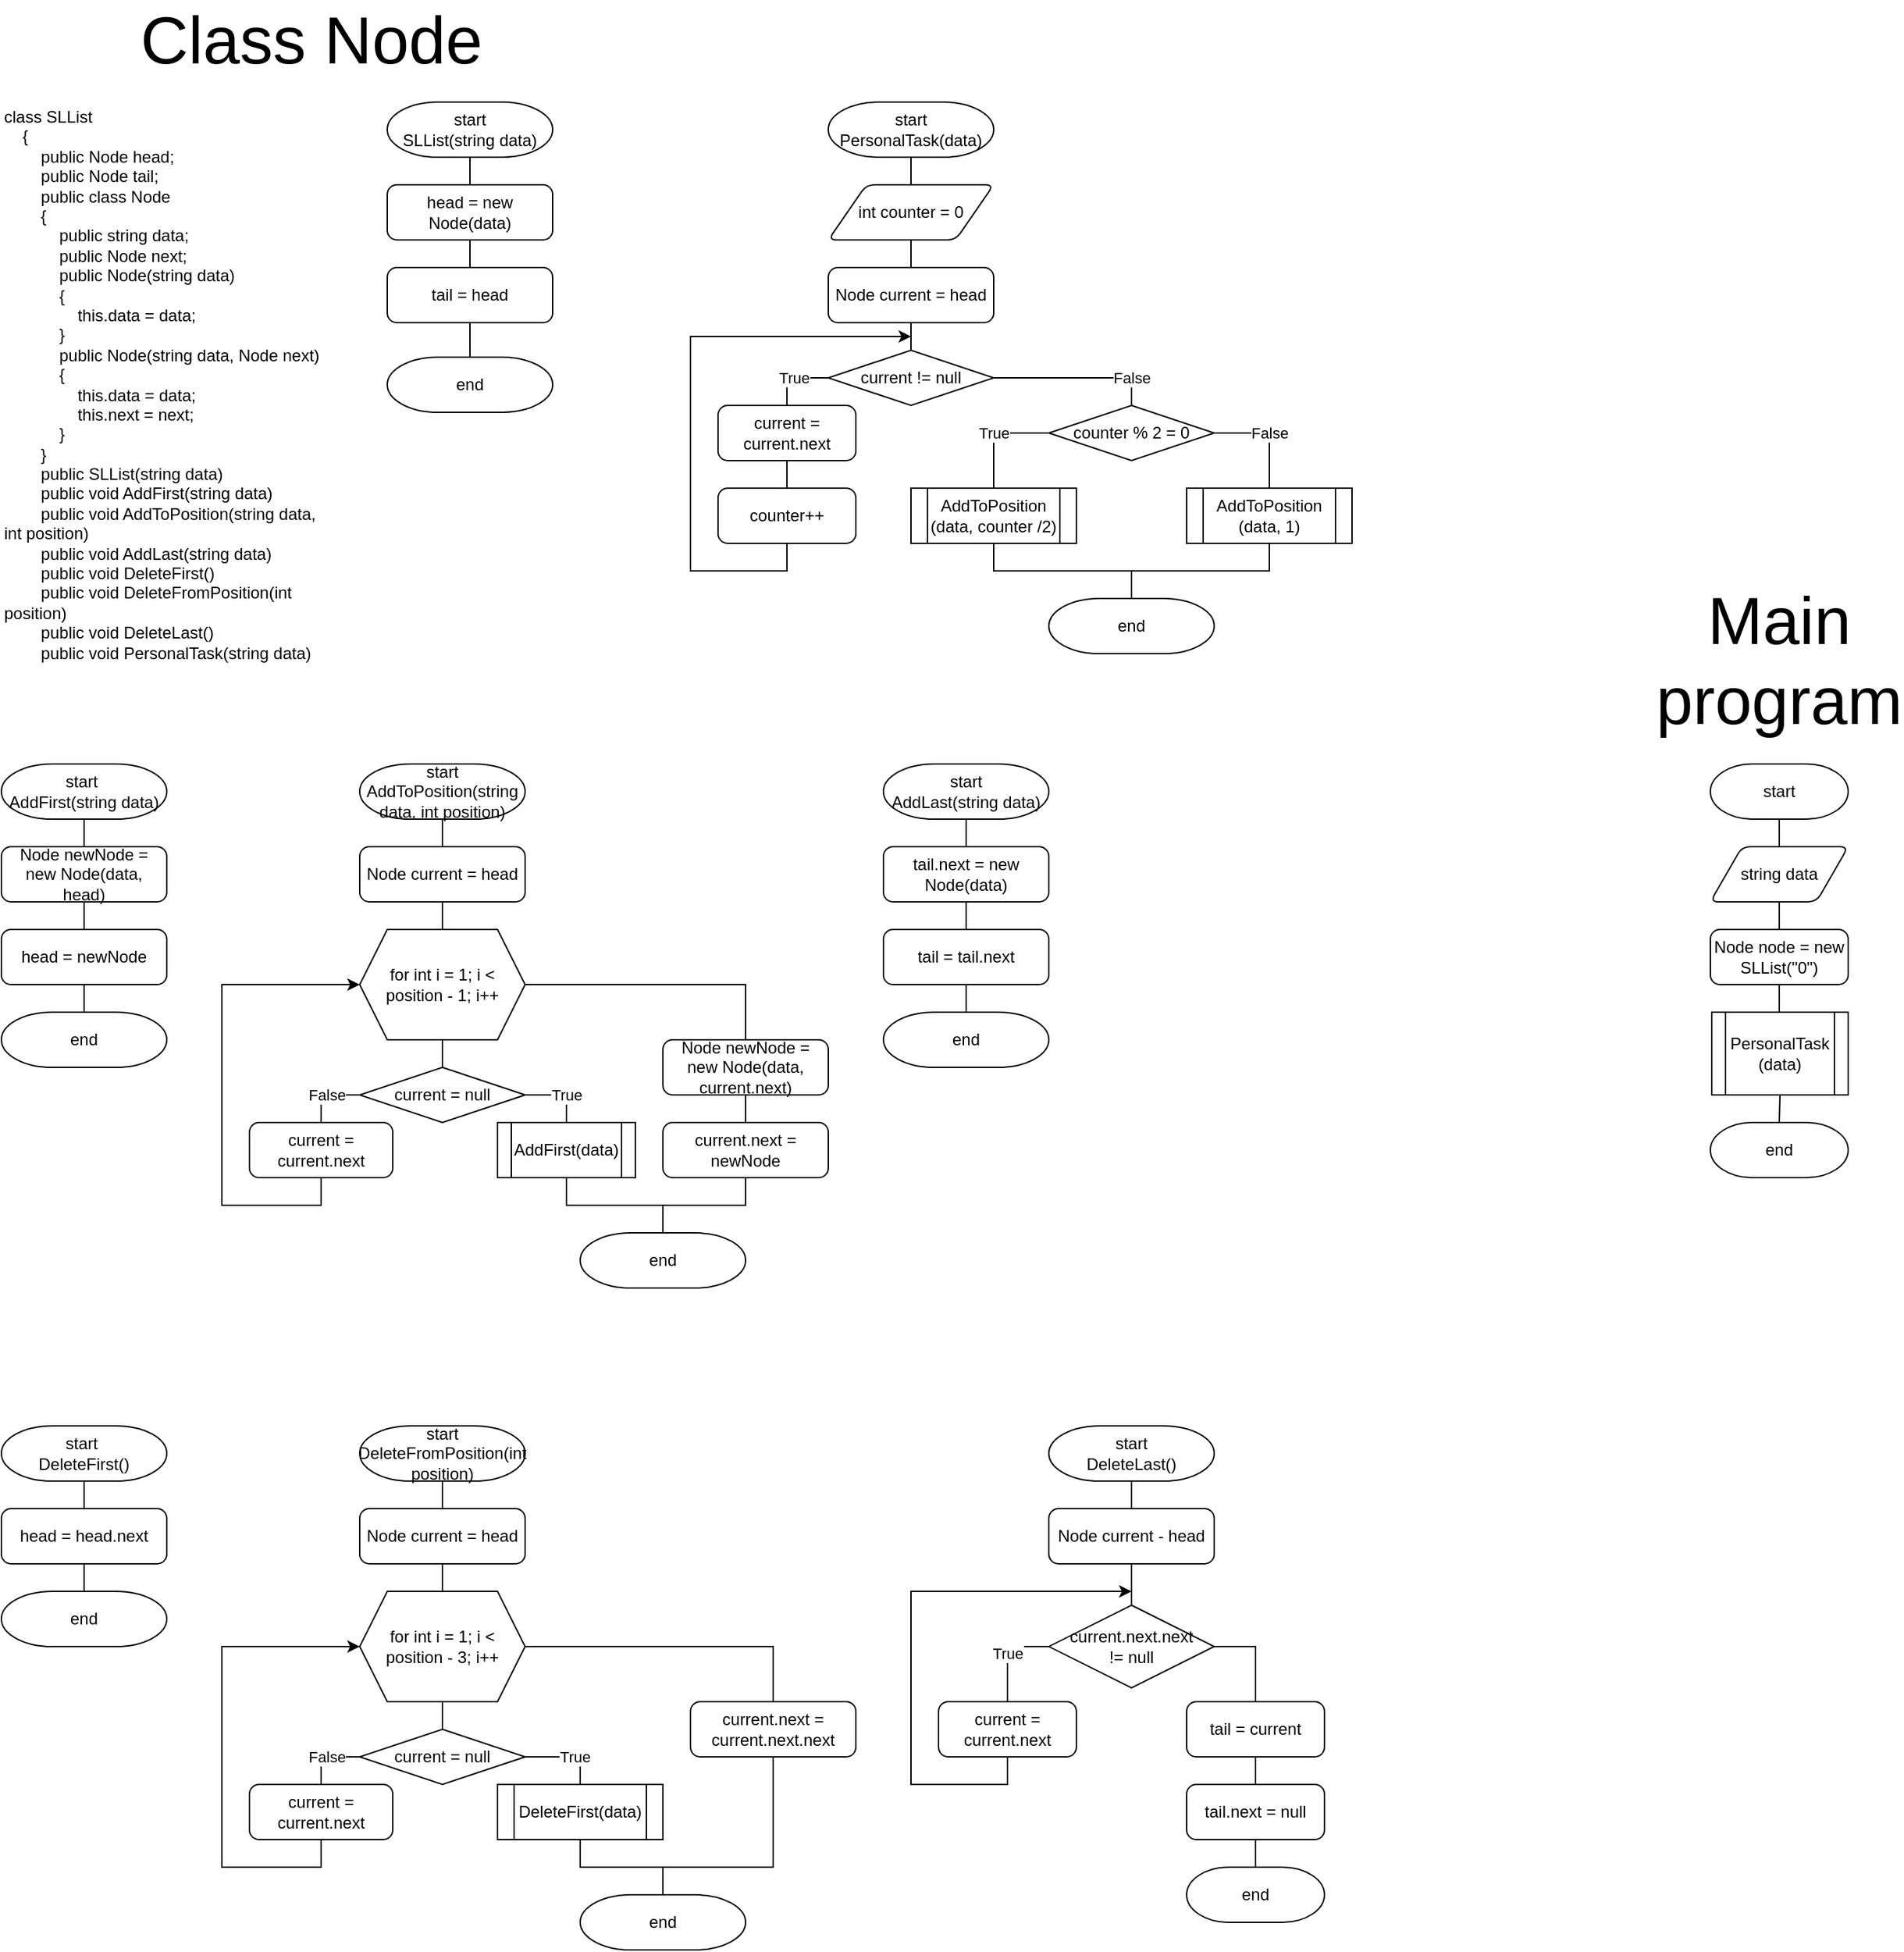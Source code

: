 <mxfile version="16.0.3" type="google"><diagram id="cFTDJXSTxl3tLa1yQ8F9" name="Page-1"><mxGraphModel dx="2595" dy="1368" grid="1" gridSize="10" guides="1" tooltips="1" connect="1" arrows="1" fold="1" page="1" pageScale="1" pageWidth="827" pageHeight="1169" math="0" shadow="0"><root><mxCell id="0"/><mxCell id="1" parent="0"/><mxCell id="IcQ62BJoHKeEDvJJGk9e-3" style="edgeStyle=orthogonalEdgeStyle;rounded=0;orthogonalLoop=1;jettySize=auto;html=1;exitX=0.5;exitY=1;exitDx=0;exitDy=0;exitPerimeter=0;entryX=0.5;entryY=0;entryDx=0;entryDy=0;endArrow=none;endFill=0;" parent="1" source="IcQ62BJoHKeEDvJJGk9e-1" target="IcQ62BJoHKeEDvJJGk9e-2" edge="1"><mxGeometry relative="1" as="geometry"/></mxCell><mxCell id="IcQ62BJoHKeEDvJJGk9e-1" value="start&amp;nbsp;&lt;br&gt;AddFirst(string data)" style="strokeWidth=1;html=1;shape=mxgraph.flowchart.terminator;whiteSpace=wrap;" parent="1" vertex="1"><mxGeometry x="80" y="600" width="120" height="40" as="geometry"/></mxCell><mxCell id="IcQ62BJoHKeEDvJJGk9e-5" style="edgeStyle=orthogonalEdgeStyle;rounded=0;orthogonalLoop=1;jettySize=auto;html=1;exitX=0.5;exitY=1;exitDx=0;exitDy=0;entryX=0.5;entryY=0;entryDx=0;entryDy=0;endArrow=none;endFill=0;" parent="1" source="IcQ62BJoHKeEDvJJGk9e-2" target="IcQ62BJoHKeEDvJJGk9e-4" edge="1"><mxGeometry relative="1" as="geometry"/></mxCell><mxCell id="IcQ62BJoHKeEDvJJGk9e-2" value="Node newNode = new Node(data, head)" style="rounded=1;whiteSpace=wrap;html=1;absoluteArcSize=1;arcSize=14;strokeWidth=1;" parent="1" vertex="1"><mxGeometry x="80" y="660" width="120" height="40" as="geometry"/></mxCell><mxCell id="IcQ62BJoHKeEDvJJGk9e-7" style="edgeStyle=orthogonalEdgeStyle;rounded=0;orthogonalLoop=1;jettySize=auto;html=1;exitX=0.5;exitY=1;exitDx=0;exitDy=0;entryX=0.5;entryY=0;entryDx=0;entryDy=0;entryPerimeter=0;endArrow=none;endFill=0;" parent="1" source="IcQ62BJoHKeEDvJJGk9e-4" target="IcQ62BJoHKeEDvJJGk9e-6" edge="1"><mxGeometry relative="1" as="geometry"/></mxCell><mxCell id="IcQ62BJoHKeEDvJJGk9e-4" value="head = newNode" style="rounded=1;whiteSpace=wrap;html=1;absoluteArcSize=1;arcSize=14;strokeWidth=1;" parent="1" vertex="1"><mxGeometry x="80" y="720" width="120" height="40" as="geometry"/></mxCell><mxCell id="IcQ62BJoHKeEDvJJGk9e-6" value="end" style="strokeWidth=1;html=1;shape=mxgraph.flowchart.terminator;whiteSpace=wrap;" parent="1" vertex="1"><mxGeometry x="80" y="780" width="120" height="40" as="geometry"/></mxCell><mxCell id="IcQ62BJoHKeEDvJJGk9e-12" style="edgeStyle=orthogonalEdgeStyle;rounded=0;orthogonalLoop=1;jettySize=auto;html=1;exitX=0.5;exitY=1;exitDx=0;exitDy=0;exitPerimeter=0;entryX=0.5;entryY=0;entryDx=0;entryDy=0;endArrow=none;endFill=0;" parent="1" source="IcQ62BJoHKeEDvJJGk9e-9" target="IcQ62BJoHKeEDvJJGk9e-10" edge="1"><mxGeometry relative="1" as="geometry"/></mxCell><mxCell id="IcQ62BJoHKeEDvJJGk9e-9" value="start&lt;br&gt;AddLast(string data)" style="strokeWidth=1;html=1;shape=mxgraph.flowchart.terminator;whiteSpace=wrap;" parent="1" vertex="1"><mxGeometry x="720" y="600" width="120" height="40" as="geometry"/></mxCell><mxCell id="IcQ62BJoHKeEDvJJGk9e-13" style="edgeStyle=orthogonalEdgeStyle;rounded=0;orthogonalLoop=1;jettySize=auto;html=1;exitX=0.5;exitY=1;exitDx=0;exitDy=0;entryX=0.5;entryY=0;entryDx=0;entryDy=0;endArrow=none;endFill=0;" parent="1" source="IcQ62BJoHKeEDvJJGk9e-10" target="IcQ62BJoHKeEDvJJGk9e-11" edge="1"><mxGeometry relative="1" as="geometry"/></mxCell><mxCell id="IcQ62BJoHKeEDvJJGk9e-10" value="tail.next = new Node(data)" style="rounded=1;whiteSpace=wrap;html=1;absoluteArcSize=1;arcSize=14;strokeWidth=1;" parent="1" vertex="1"><mxGeometry x="720" y="660" width="120" height="40" as="geometry"/></mxCell><mxCell id="IcQ62BJoHKeEDvJJGk9e-15" style="edgeStyle=orthogonalEdgeStyle;rounded=0;orthogonalLoop=1;jettySize=auto;html=1;exitX=0.5;exitY=1;exitDx=0;exitDy=0;entryX=0.5;entryY=0;entryDx=0;entryDy=0;entryPerimeter=0;endArrow=none;endFill=0;" parent="1" source="IcQ62BJoHKeEDvJJGk9e-11" target="IcQ62BJoHKeEDvJJGk9e-14" edge="1"><mxGeometry relative="1" as="geometry"/></mxCell><mxCell id="IcQ62BJoHKeEDvJJGk9e-11" value="tail = tail.next" style="rounded=1;whiteSpace=wrap;html=1;absoluteArcSize=1;arcSize=14;strokeWidth=1;" parent="1" vertex="1"><mxGeometry x="720" y="720" width="120" height="40" as="geometry"/></mxCell><mxCell id="IcQ62BJoHKeEDvJJGk9e-14" value="end" style="strokeWidth=1;html=1;shape=mxgraph.flowchart.terminator;whiteSpace=wrap;" parent="1" vertex="1"><mxGeometry x="720" y="780" width="120" height="40" as="geometry"/></mxCell><mxCell id="IcQ62BJoHKeEDvJJGk9e-19" style="edgeStyle=orthogonalEdgeStyle;rounded=0;orthogonalLoop=1;jettySize=auto;html=1;exitX=0.5;exitY=1;exitDx=0;exitDy=0;exitPerimeter=0;entryX=0.5;entryY=0;entryDx=0;entryDy=0;endArrow=none;endFill=0;" parent="1" source="IcQ62BJoHKeEDvJJGk9e-17" target="IcQ62BJoHKeEDvJJGk9e-18" edge="1"><mxGeometry relative="1" as="geometry"/></mxCell><mxCell id="IcQ62BJoHKeEDvJJGk9e-17" value="start&lt;br&gt;AddToPosition(string data, int position)" style="strokeWidth=1;html=1;shape=mxgraph.flowchart.terminator;whiteSpace=wrap;" parent="1" vertex="1"><mxGeometry x="340" y="600" width="120" height="40" as="geometry"/></mxCell><mxCell id="IcQ62BJoHKeEDvJJGk9e-21" style="edgeStyle=orthogonalEdgeStyle;rounded=0;orthogonalLoop=1;jettySize=auto;html=1;exitX=0.5;exitY=1;exitDx=0;exitDy=0;entryX=0.5;entryY=0;entryDx=0;entryDy=0;endArrow=none;endFill=0;" parent="1" source="IcQ62BJoHKeEDvJJGk9e-18" target="IcQ62BJoHKeEDvJJGk9e-20" edge="1"><mxGeometry relative="1" as="geometry"/></mxCell><mxCell id="IcQ62BJoHKeEDvJJGk9e-18" value="Node current = head" style="rounded=1;whiteSpace=wrap;html=1;absoluteArcSize=1;arcSize=14;strokeWidth=1;" parent="1" vertex="1"><mxGeometry x="340" y="660" width="120" height="40" as="geometry"/></mxCell><mxCell id="IcQ62BJoHKeEDvJJGk9e-23" style="edgeStyle=orthogonalEdgeStyle;rounded=0;orthogonalLoop=1;jettySize=auto;html=1;exitX=0.5;exitY=1;exitDx=0;exitDy=0;entryX=0.5;entryY=0;entryDx=0;entryDy=0;entryPerimeter=0;endArrow=none;endFill=0;" parent="1" source="IcQ62BJoHKeEDvJJGk9e-20" target="IcQ62BJoHKeEDvJJGk9e-22" edge="1"><mxGeometry relative="1" as="geometry"/></mxCell><mxCell id="IcQ62BJoHKeEDvJJGk9e-33" style="edgeStyle=orthogonalEdgeStyle;rounded=0;orthogonalLoop=1;jettySize=auto;html=1;exitX=1;exitY=0.5;exitDx=0;exitDy=0;entryX=0.5;entryY=0;entryDx=0;entryDy=0;endArrow=none;endFill=0;" parent="1" source="IcQ62BJoHKeEDvJJGk9e-20" target="IcQ62BJoHKeEDvJJGk9e-30" edge="1"><mxGeometry relative="1" as="geometry"/></mxCell><mxCell id="IcQ62BJoHKeEDvJJGk9e-20" value="for int i = 1; i &amp;lt; position - 1; i++" style="shape=hexagon;perimeter=hexagonPerimeter2;whiteSpace=wrap;html=1;fixedSize=1;" parent="1" vertex="1"><mxGeometry x="340" y="720" width="120" height="80" as="geometry"/></mxCell><mxCell id="IcQ62BJoHKeEDvJJGk9e-26" value="True" style="edgeStyle=orthogonalEdgeStyle;rounded=0;orthogonalLoop=1;jettySize=auto;html=1;exitX=1;exitY=0.5;exitDx=0;exitDy=0;exitPerimeter=0;entryX=0.5;entryY=0;entryDx=0;entryDy=0;endArrow=none;endFill=0;" parent="1" source="IcQ62BJoHKeEDvJJGk9e-22" target="IcQ62BJoHKeEDvJJGk9e-25" edge="1"><mxGeometry x="0.2" relative="1" as="geometry"><mxPoint as="offset"/></mxGeometry></mxCell><mxCell id="IcQ62BJoHKeEDvJJGk9e-28" value="False" style="edgeStyle=orthogonalEdgeStyle;rounded=0;orthogonalLoop=1;jettySize=auto;html=1;exitX=0;exitY=0.5;exitDx=0;exitDy=0;exitPerimeter=0;entryX=0.5;entryY=0;entryDx=0;entryDy=0;endArrow=none;endFill=0;" parent="1" source="IcQ62BJoHKeEDvJJGk9e-22" target="IcQ62BJoHKeEDvJJGk9e-27" edge="1"><mxGeometry relative="1" as="geometry"/></mxCell><mxCell id="IcQ62BJoHKeEDvJJGk9e-22" value="current = null" style="strokeWidth=1;html=1;shape=mxgraph.flowchart.decision;whiteSpace=wrap;" parent="1" vertex="1"><mxGeometry x="340" y="820" width="120" height="40" as="geometry"/></mxCell><mxCell id="IcQ62BJoHKeEDvJJGk9e-35" style="edgeStyle=orthogonalEdgeStyle;rounded=0;orthogonalLoop=1;jettySize=auto;html=1;exitX=0.5;exitY=1;exitDx=0;exitDy=0;entryX=0.5;entryY=0;entryDx=0;entryDy=0;entryPerimeter=0;endArrow=none;endFill=0;" parent="1" source="IcQ62BJoHKeEDvJJGk9e-25" target="IcQ62BJoHKeEDvJJGk9e-34" edge="1"><mxGeometry relative="1" as="geometry"/></mxCell><mxCell id="IcQ62BJoHKeEDvJJGk9e-25" value="AddFirst(data)" style="shape=process;whiteSpace=wrap;html=1;backgroundOutline=1;" parent="1" vertex="1"><mxGeometry x="440" y="860" width="100" height="40" as="geometry"/></mxCell><mxCell id="IcQ62BJoHKeEDvJJGk9e-29" style="edgeStyle=orthogonalEdgeStyle;rounded=0;orthogonalLoop=1;jettySize=auto;html=1;exitX=0.5;exitY=1;exitDx=0;exitDy=0;entryX=0;entryY=0.5;entryDx=0;entryDy=0;endArrow=classic;endFill=1;" parent="1" source="IcQ62BJoHKeEDvJJGk9e-27" target="IcQ62BJoHKeEDvJJGk9e-20" edge="1"><mxGeometry relative="1" as="geometry"><Array as="points"><mxPoint x="312" y="920"/><mxPoint x="240" y="920"/><mxPoint x="240" y="760"/></Array></mxGeometry></mxCell><mxCell id="IcQ62BJoHKeEDvJJGk9e-27" value="current = current.next" style="rounded=1;whiteSpace=wrap;html=1;absoluteArcSize=1;arcSize=14;strokeWidth=1;" parent="1" vertex="1"><mxGeometry x="260" y="860" width="104" height="40" as="geometry"/></mxCell><mxCell id="IcQ62BJoHKeEDvJJGk9e-32" style="edgeStyle=orthogonalEdgeStyle;rounded=0;orthogonalLoop=1;jettySize=auto;html=1;exitX=0.5;exitY=1;exitDx=0;exitDy=0;entryX=0.5;entryY=0;entryDx=0;entryDy=0;endArrow=none;endFill=0;" parent="1" source="IcQ62BJoHKeEDvJJGk9e-30" target="IcQ62BJoHKeEDvJJGk9e-31" edge="1"><mxGeometry relative="1" as="geometry"/></mxCell><mxCell id="IcQ62BJoHKeEDvJJGk9e-30" value="Node newNode = new Node(data, current.next)" style="rounded=1;whiteSpace=wrap;html=1;absoluteArcSize=1;arcSize=14;strokeWidth=1;" parent="1" vertex="1"><mxGeometry x="560" y="800" width="120" height="40" as="geometry"/></mxCell><mxCell id="IcQ62BJoHKeEDvJJGk9e-36" style="edgeStyle=orthogonalEdgeStyle;rounded=0;orthogonalLoop=1;jettySize=auto;html=1;exitX=0.5;exitY=1;exitDx=0;exitDy=0;entryX=0.5;entryY=0;entryDx=0;entryDy=0;entryPerimeter=0;endArrow=none;endFill=0;" parent="1" source="IcQ62BJoHKeEDvJJGk9e-31" target="IcQ62BJoHKeEDvJJGk9e-34" edge="1"><mxGeometry relative="1" as="geometry"/></mxCell><mxCell id="IcQ62BJoHKeEDvJJGk9e-31" value="current.next = newNode" style="rounded=1;whiteSpace=wrap;html=1;absoluteArcSize=1;arcSize=14;strokeWidth=1;" parent="1" vertex="1"><mxGeometry x="560" y="860" width="120" height="40" as="geometry"/></mxCell><mxCell id="IcQ62BJoHKeEDvJJGk9e-34" value="end" style="strokeWidth=1;html=1;shape=mxgraph.flowchart.terminator;whiteSpace=wrap;" parent="1" vertex="1"><mxGeometry x="500" y="940" width="120" height="40" as="geometry"/></mxCell><mxCell id="IcQ62BJoHKeEDvJJGk9e-37" style="edgeStyle=orthogonalEdgeStyle;rounded=0;orthogonalLoop=1;jettySize=auto;html=1;exitX=0.5;exitY=1;exitDx=0;exitDy=0;exitPerimeter=0;entryX=0.5;entryY=0;entryDx=0;entryDy=0;endArrow=none;endFill=0;" parent="1" source="IcQ62BJoHKeEDvJJGk9e-38" target="IcQ62BJoHKeEDvJJGk9e-40" edge="1"><mxGeometry relative="1" as="geometry"/></mxCell><mxCell id="IcQ62BJoHKeEDvJJGk9e-38" value="start&amp;nbsp;&lt;br&gt;DeleteFirst()" style="strokeWidth=1;html=1;shape=mxgraph.flowchart.terminator;whiteSpace=wrap;" parent="1" vertex="1"><mxGeometry x="80" y="1080" width="120" height="40" as="geometry"/></mxCell><mxCell id="IcQ62BJoHKeEDvJJGk9e-44" style="edgeStyle=orthogonalEdgeStyle;rounded=0;orthogonalLoop=1;jettySize=auto;html=1;exitX=0.5;exitY=1;exitDx=0;exitDy=0;entryX=0.5;entryY=0;entryDx=0;entryDy=0;entryPerimeter=0;endArrow=none;endFill=0;" parent="1" source="IcQ62BJoHKeEDvJJGk9e-40" target="IcQ62BJoHKeEDvJJGk9e-43" edge="1"><mxGeometry relative="1" as="geometry"/></mxCell><mxCell id="IcQ62BJoHKeEDvJJGk9e-40" value="head = head.next" style="rounded=1;whiteSpace=wrap;html=1;absoluteArcSize=1;arcSize=14;strokeWidth=1;" parent="1" vertex="1"><mxGeometry x="80" y="1140" width="120" height="40" as="geometry"/></mxCell><mxCell id="IcQ62BJoHKeEDvJJGk9e-43" value="end" style="strokeWidth=1;html=1;shape=mxgraph.flowchart.terminator;whiteSpace=wrap;" parent="1" vertex="1"><mxGeometry x="80" y="1200" width="120" height="40" as="geometry"/></mxCell><mxCell id="IcQ62BJoHKeEDvJJGk9e-45" style="edgeStyle=orthogonalEdgeStyle;rounded=0;orthogonalLoop=1;jettySize=auto;html=1;exitX=0.5;exitY=1;exitDx=0;exitDy=0;exitPerimeter=0;entryX=0.5;entryY=0;entryDx=0;entryDy=0;endArrow=none;endFill=0;" parent="1" source="IcQ62BJoHKeEDvJJGk9e-46" target="IcQ62BJoHKeEDvJJGk9e-48" edge="1"><mxGeometry relative="1" as="geometry"/></mxCell><mxCell id="IcQ62BJoHKeEDvJJGk9e-46" value="start&lt;br&gt;DeleteFromPosition(int position)" style="strokeWidth=1;html=1;shape=mxgraph.flowchart.terminator;whiteSpace=wrap;" parent="1" vertex="1"><mxGeometry x="340" y="1080" width="120" height="40" as="geometry"/></mxCell><mxCell id="IcQ62BJoHKeEDvJJGk9e-47" style="edgeStyle=orthogonalEdgeStyle;rounded=0;orthogonalLoop=1;jettySize=auto;html=1;exitX=0.5;exitY=1;exitDx=0;exitDy=0;entryX=0.5;entryY=0;entryDx=0;entryDy=0;endArrow=none;endFill=0;" parent="1" source="IcQ62BJoHKeEDvJJGk9e-48" target="IcQ62BJoHKeEDvJJGk9e-51" edge="1"><mxGeometry relative="1" as="geometry"/></mxCell><mxCell id="IcQ62BJoHKeEDvJJGk9e-48" value="Node current = head" style="rounded=1;whiteSpace=wrap;html=1;absoluteArcSize=1;arcSize=14;strokeWidth=1;" parent="1" vertex="1"><mxGeometry x="340" y="1140" width="120" height="40" as="geometry"/></mxCell><mxCell id="IcQ62BJoHKeEDvJJGk9e-49" style="edgeStyle=orthogonalEdgeStyle;rounded=0;orthogonalLoop=1;jettySize=auto;html=1;exitX=0.5;exitY=1;exitDx=0;exitDy=0;entryX=0.5;entryY=0;entryDx=0;entryDy=0;entryPerimeter=0;endArrow=none;endFill=0;" parent="1" source="IcQ62BJoHKeEDvJJGk9e-51" target="IcQ62BJoHKeEDvJJGk9e-54" edge="1"><mxGeometry relative="1" as="geometry"/></mxCell><mxCell id="IcQ62BJoHKeEDvJJGk9e-50" style="edgeStyle=orthogonalEdgeStyle;rounded=0;orthogonalLoop=1;jettySize=auto;html=1;exitX=1;exitY=0.5;exitDx=0;exitDy=0;entryX=0.5;entryY=0;entryDx=0;entryDy=0;endArrow=none;endFill=0;" parent="1" source="IcQ62BJoHKeEDvJJGk9e-51" target="IcQ62BJoHKeEDvJJGk9e-60" edge="1"><mxGeometry relative="1" as="geometry"/></mxCell><mxCell id="IcQ62BJoHKeEDvJJGk9e-51" value="for int i = 1; i &amp;lt; position - 3; i++" style="shape=hexagon;perimeter=hexagonPerimeter2;whiteSpace=wrap;html=1;fixedSize=1;" parent="1" vertex="1"><mxGeometry x="340" y="1200" width="120" height="80" as="geometry"/></mxCell><mxCell id="IcQ62BJoHKeEDvJJGk9e-52" value="True" style="edgeStyle=orthogonalEdgeStyle;rounded=0;orthogonalLoop=1;jettySize=auto;html=1;exitX=1;exitY=0.5;exitDx=0;exitDy=0;exitPerimeter=0;entryX=0.5;entryY=0;entryDx=0;entryDy=0;endArrow=none;endFill=0;" parent="1" source="IcQ62BJoHKeEDvJJGk9e-54" target="IcQ62BJoHKeEDvJJGk9e-56" edge="1"><mxGeometry x="0.2" relative="1" as="geometry"><mxPoint as="offset"/></mxGeometry></mxCell><mxCell id="IcQ62BJoHKeEDvJJGk9e-53" value="False" style="edgeStyle=orthogonalEdgeStyle;rounded=0;orthogonalLoop=1;jettySize=auto;html=1;exitX=0;exitY=0.5;exitDx=0;exitDy=0;exitPerimeter=0;entryX=0.5;entryY=0;entryDx=0;entryDy=0;endArrow=none;endFill=0;" parent="1" source="IcQ62BJoHKeEDvJJGk9e-54" target="IcQ62BJoHKeEDvJJGk9e-58" edge="1"><mxGeometry relative="1" as="geometry"/></mxCell><mxCell id="IcQ62BJoHKeEDvJJGk9e-54" value="current = null" style="strokeWidth=1;html=1;shape=mxgraph.flowchart.decision;whiteSpace=wrap;" parent="1" vertex="1"><mxGeometry x="340" y="1300" width="120" height="40" as="geometry"/></mxCell><mxCell id="IcQ62BJoHKeEDvJJGk9e-55" style="edgeStyle=orthogonalEdgeStyle;rounded=0;orthogonalLoop=1;jettySize=auto;html=1;exitX=0.5;exitY=1;exitDx=0;exitDy=0;entryX=0.5;entryY=0;entryDx=0;entryDy=0;entryPerimeter=0;endArrow=none;endFill=0;" parent="1" source="IcQ62BJoHKeEDvJJGk9e-56" target="IcQ62BJoHKeEDvJJGk9e-63" edge="1"><mxGeometry relative="1" as="geometry"/></mxCell><mxCell id="IcQ62BJoHKeEDvJJGk9e-56" value="DeleteFirst(data)" style="shape=process;whiteSpace=wrap;html=1;backgroundOutline=1;" parent="1" vertex="1"><mxGeometry x="440" y="1340" width="120" height="40" as="geometry"/></mxCell><mxCell id="IcQ62BJoHKeEDvJJGk9e-57" style="edgeStyle=orthogonalEdgeStyle;rounded=0;orthogonalLoop=1;jettySize=auto;html=1;exitX=0.5;exitY=1;exitDx=0;exitDy=0;entryX=0;entryY=0.5;entryDx=0;entryDy=0;endArrow=classic;endFill=1;" parent="1" source="IcQ62BJoHKeEDvJJGk9e-58" target="IcQ62BJoHKeEDvJJGk9e-51" edge="1"><mxGeometry relative="1" as="geometry"><Array as="points"><mxPoint x="312" y="1400"/><mxPoint x="240" y="1400"/><mxPoint x="240" y="1240"/></Array></mxGeometry></mxCell><mxCell id="IcQ62BJoHKeEDvJJGk9e-58" value="current = current.next" style="rounded=1;whiteSpace=wrap;html=1;absoluteArcSize=1;arcSize=14;strokeWidth=1;" parent="1" vertex="1"><mxGeometry x="260" y="1340" width="104" height="40" as="geometry"/></mxCell><mxCell id="IcQ62BJoHKeEDvJJGk9e-66" style="edgeStyle=orthogonalEdgeStyle;rounded=0;orthogonalLoop=1;jettySize=auto;html=1;exitX=0.5;exitY=1;exitDx=0;exitDy=0;entryX=0.5;entryY=0;entryDx=0;entryDy=0;entryPerimeter=0;endArrow=none;endFill=0;" parent="1" source="IcQ62BJoHKeEDvJJGk9e-60" target="IcQ62BJoHKeEDvJJGk9e-63" edge="1"><mxGeometry relative="1" as="geometry"><Array as="points"><mxPoint x="640" y="1400"/><mxPoint x="560" y="1400"/></Array></mxGeometry></mxCell><mxCell id="IcQ62BJoHKeEDvJJGk9e-60" value="current.next = current.next.next" style="rounded=1;whiteSpace=wrap;html=1;absoluteArcSize=1;arcSize=14;strokeWidth=1;" parent="1" vertex="1"><mxGeometry x="580" y="1280" width="120" height="40" as="geometry"/></mxCell><mxCell id="IcQ62BJoHKeEDvJJGk9e-63" value="end" style="strokeWidth=1;html=1;shape=mxgraph.flowchart.terminator;whiteSpace=wrap;" parent="1" vertex="1"><mxGeometry x="500" y="1420" width="120" height="40" as="geometry"/></mxCell><mxCell id="IcQ62BJoHKeEDvJJGk9e-69" style="edgeStyle=orthogonalEdgeStyle;rounded=0;orthogonalLoop=1;jettySize=auto;html=1;exitX=0.5;exitY=1;exitDx=0;exitDy=0;exitPerimeter=0;entryX=0.5;entryY=0;entryDx=0;entryDy=0;endArrow=none;endFill=0;" parent="1" source="IcQ62BJoHKeEDvJJGk9e-67" target="IcQ62BJoHKeEDvJJGk9e-68" edge="1"><mxGeometry relative="1" as="geometry"/></mxCell><mxCell id="IcQ62BJoHKeEDvJJGk9e-67" value="start&lt;br&gt;DeleteLast()" style="strokeWidth=1;html=1;shape=mxgraph.flowchart.terminator;whiteSpace=wrap;" parent="1" vertex="1"><mxGeometry x="840" y="1080" width="120" height="40" as="geometry"/></mxCell><mxCell id="IcQ62BJoHKeEDvJJGk9e-71" style="edgeStyle=orthogonalEdgeStyle;rounded=0;orthogonalLoop=1;jettySize=auto;html=1;exitX=0.5;exitY=1;exitDx=0;exitDy=0;entryX=0.5;entryY=0;entryDx=0;entryDy=0;entryPerimeter=0;endArrow=none;endFill=0;" parent="1" source="IcQ62BJoHKeEDvJJGk9e-68" target="IcQ62BJoHKeEDvJJGk9e-70" edge="1"><mxGeometry relative="1" as="geometry"/></mxCell><mxCell id="IcQ62BJoHKeEDvJJGk9e-68" value="Node current - head" style="rounded=1;whiteSpace=wrap;html=1;absoluteArcSize=1;arcSize=14;strokeWidth=1;" parent="1" vertex="1"><mxGeometry x="840" y="1140" width="120" height="40" as="geometry"/></mxCell><mxCell id="IcQ62BJoHKeEDvJJGk9e-73" value="True" style="edgeStyle=orthogonalEdgeStyle;rounded=0;orthogonalLoop=1;jettySize=auto;html=1;exitX=0;exitY=0.5;exitDx=0;exitDy=0;exitPerimeter=0;entryX=0.5;entryY=0;entryDx=0;entryDy=0;endArrow=none;endFill=0;" parent="1" source="IcQ62BJoHKeEDvJJGk9e-70" target="IcQ62BJoHKeEDvJJGk9e-72" edge="1"><mxGeometry relative="1" as="geometry"/></mxCell><mxCell id="IcQ62BJoHKeEDvJJGk9e-78" style="edgeStyle=orthogonalEdgeStyle;rounded=0;orthogonalLoop=1;jettySize=auto;html=1;exitX=1;exitY=0.5;exitDx=0;exitDy=0;exitPerimeter=0;entryX=0.5;entryY=0;entryDx=0;entryDy=0;endArrow=none;endFill=0;" parent="1" source="IcQ62BJoHKeEDvJJGk9e-70" target="IcQ62BJoHKeEDvJJGk9e-76" edge="1"><mxGeometry relative="1" as="geometry"/></mxCell><mxCell id="IcQ62BJoHKeEDvJJGk9e-70" value="current.next.next&lt;br&gt;!= null" style="strokeWidth=1;html=1;shape=mxgraph.flowchart.decision;whiteSpace=wrap;" parent="1" vertex="1"><mxGeometry x="840" y="1210" width="120" height="60" as="geometry"/></mxCell><mxCell id="IcQ62BJoHKeEDvJJGk9e-75" style="edgeStyle=orthogonalEdgeStyle;rounded=0;orthogonalLoop=1;jettySize=auto;html=1;exitX=0.5;exitY=1;exitDx=0;exitDy=0;endArrow=classic;endFill=1;" parent="1" source="IcQ62BJoHKeEDvJJGk9e-72" edge="1"><mxGeometry relative="1" as="geometry"><mxPoint x="900" y="1200" as="targetPoint"/><Array as="points"><mxPoint x="810" y="1340"/><mxPoint x="740" y="1340"/><mxPoint x="740" y="1200"/></Array></mxGeometry></mxCell><mxCell id="IcQ62BJoHKeEDvJJGk9e-72" value="current = current.next" style="rounded=1;whiteSpace=wrap;html=1;absoluteArcSize=1;arcSize=14;strokeWidth=1;" parent="1" vertex="1"><mxGeometry x="760" y="1280" width="100" height="40" as="geometry"/></mxCell><mxCell id="IcQ62BJoHKeEDvJJGk9e-80" style="edgeStyle=orthogonalEdgeStyle;rounded=0;orthogonalLoop=1;jettySize=auto;html=1;exitX=0.5;exitY=1;exitDx=0;exitDy=0;entryX=0.5;entryY=0;entryDx=0;entryDy=0;endArrow=none;endFill=0;" parent="1" source="IcQ62BJoHKeEDvJJGk9e-76" target="IcQ62BJoHKeEDvJJGk9e-79" edge="1"><mxGeometry relative="1" as="geometry"/></mxCell><mxCell id="IcQ62BJoHKeEDvJJGk9e-76" value="tail = current" style="rounded=1;whiteSpace=wrap;html=1;absoluteArcSize=1;arcSize=14;strokeWidth=1;" parent="1" vertex="1"><mxGeometry x="940" y="1280" width="100" height="40" as="geometry"/></mxCell><mxCell id="IcQ62BJoHKeEDvJJGk9e-82" style="edgeStyle=orthogonalEdgeStyle;rounded=0;orthogonalLoop=1;jettySize=auto;html=1;exitX=0.5;exitY=1;exitDx=0;exitDy=0;entryX=0.5;entryY=0;entryDx=0;entryDy=0;entryPerimeter=0;endArrow=none;endFill=0;" parent="1" source="IcQ62BJoHKeEDvJJGk9e-79" target="IcQ62BJoHKeEDvJJGk9e-81" edge="1"><mxGeometry relative="1" as="geometry"/></mxCell><mxCell id="IcQ62BJoHKeEDvJJGk9e-79" value="tail.next = null" style="rounded=1;whiteSpace=wrap;html=1;absoluteArcSize=1;arcSize=14;strokeWidth=1;" parent="1" vertex="1"><mxGeometry x="940" y="1340" width="100" height="40" as="geometry"/></mxCell><mxCell id="IcQ62BJoHKeEDvJJGk9e-81" value="end" style="strokeWidth=1;html=1;shape=mxgraph.flowchart.terminator;whiteSpace=wrap;" parent="1" vertex="1"><mxGeometry x="940" y="1400" width="100" height="40" as="geometry"/></mxCell><mxCell id="FCXnKoeDInxMxaUUIehF-4" style="edgeStyle=orthogonalEdgeStyle;rounded=0;orthogonalLoop=1;jettySize=auto;html=1;exitX=0.5;exitY=1;exitDx=0;exitDy=0;exitPerimeter=0;entryX=0.5;entryY=0;entryDx=0;entryDy=0;endArrow=none;endFill=0;" edge="1" parent="1" source="FCXnKoeDInxMxaUUIehF-1" target="FCXnKoeDInxMxaUUIehF-3"><mxGeometry relative="1" as="geometry"/></mxCell><mxCell id="FCXnKoeDInxMxaUUIehF-1" value="start&lt;br&gt;PersonalTask(data)" style="strokeWidth=1;html=1;shape=mxgraph.flowchart.terminator;whiteSpace=wrap;" vertex="1" parent="1"><mxGeometry x="680" y="120" width="120" height="40" as="geometry"/></mxCell><mxCell id="FCXnKoeDInxMxaUUIehF-9" style="edgeStyle=orthogonalEdgeStyle;rounded=0;orthogonalLoop=1;jettySize=auto;html=1;exitX=0.5;exitY=1;exitDx=0;exitDy=0;entryX=0.5;entryY=0;entryDx=0;entryDy=0;entryPerimeter=0;endArrow=none;endFill=0;" edge="1" parent="1" source="FCXnKoeDInxMxaUUIehF-2" target="FCXnKoeDInxMxaUUIehF-6"><mxGeometry relative="1" as="geometry"/></mxCell><mxCell id="FCXnKoeDInxMxaUUIehF-2" value="Node current = head" style="rounded=1;whiteSpace=wrap;html=1;absoluteArcSize=1;arcSize=14;strokeWidth=1;" vertex="1" parent="1"><mxGeometry x="680" y="240" width="120" height="40" as="geometry"/></mxCell><mxCell id="FCXnKoeDInxMxaUUIehF-5" style="edgeStyle=orthogonalEdgeStyle;rounded=0;orthogonalLoop=1;jettySize=auto;html=1;exitX=0.5;exitY=1;exitDx=0;exitDy=0;entryX=0.5;entryY=0;entryDx=0;entryDy=0;endArrow=none;endFill=0;" edge="1" parent="1" source="FCXnKoeDInxMxaUUIehF-3" target="FCXnKoeDInxMxaUUIehF-2"><mxGeometry relative="1" as="geometry"/></mxCell><mxCell id="FCXnKoeDInxMxaUUIehF-3" value="int counter = 0" style="shape=parallelogram;html=1;strokeWidth=1;perimeter=parallelogramPerimeter;whiteSpace=wrap;rounded=1;arcSize=12;size=0.23;" vertex="1" parent="1"><mxGeometry x="680" y="180" width="120" height="40" as="geometry"/></mxCell><mxCell id="FCXnKoeDInxMxaUUIehF-8" value="True" style="edgeStyle=orthogonalEdgeStyle;rounded=0;orthogonalLoop=1;jettySize=auto;html=1;exitX=0;exitY=0.5;exitDx=0;exitDy=0;exitPerimeter=0;entryX=0.5;entryY=0;entryDx=0;entryDy=0;endArrow=none;endFill=0;" edge="1" parent="1" source="FCXnKoeDInxMxaUUIehF-6" target="FCXnKoeDInxMxaUUIehF-7"><mxGeometry relative="1" as="geometry"/></mxCell><mxCell id="FCXnKoeDInxMxaUUIehF-13" value="False" style="edgeStyle=orthogonalEdgeStyle;rounded=0;orthogonalLoop=1;jettySize=auto;html=1;exitX=1;exitY=0.5;exitDx=0;exitDy=0;exitPerimeter=0;entryX=0.5;entryY=0;entryDx=0;entryDy=0;entryPerimeter=0;endArrow=none;endFill=0;" edge="1" parent="1" source="FCXnKoeDInxMxaUUIehF-6" target="FCXnKoeDInxMxaUUIehF-12"><mxGeometry x="0.667" relative="1" as="geometry"><mxPoint as="offset"/></mxGeometry></mxCell><mxCell id="FCXnKoeDInxMxaUUIehF-6" value="current != null" style="strokeWidth=1;html=1;shape=mxgraph.flowchart.decision;whiteSpace=wrap;" vertex="1" parent="1"><mxGeometry x="680" y="300" width="120" height="40" as="geometry"/></mxCell><mxCell id="FCXnKoeDInxMxaUUIehF-10" style="edgeStyle=orthogonalEdgeStyle;rounded=0;orthogonalLoop=1;jettySize=auto;html=1;exitX=0.5;exitY=1;exitDx=0;exitDy=0;endArrow=classic;endFill=1;" edge="1" parent="1" source="FCXnKoeDInxMxaUUIehF-7"><mxGeometry relative="1" as="geometry"><mxPoint x="740" y="290" as="targetPoint"/><Array as="points"><mxPoint x="650" y="460"/><mxPoint x="580" y="460"/><mxPoint x="580" y="290"/></Array></mxGeometry></mxCell><mxCell id="FCXnKoeDInxMxaUUIehF-7" value="current = current.next" style="rounded=1;whiteSpace=wrap;html=1;absoluteArcSize=1;arcSize=14;strokeWidth=1;" vertex="1" parent="1"><mxGeometry x="600" y="340" width="100" height="40" as="geometry"/></mxCell><mxCell id="FCXnKoeDInxMxaUUIehF-11" value="counter++" style="rounded=1;whiteSpace=wrap;html=1;absoluteArcSize=1;arcSize=14;strokeWidth=1;" vertex="1" parent="1"><mxGeometry x="600" y="400" width="100" height="40" as="geometry"/></mxCell><mxCell id="FCXnKoeDInxMxaUUIehF-19" value="False" style="edgeStyle=orthogonalEdgeStyle;rounded=0;orthogonalLoop=1;jettySize=auto;html=1;exitX=1;exitY=0.5;exitDx=0;exitDy=0;exitPerimeter=0;entryX=0.5;entryY=0;entryDx=0;entryDy=0;endArrow=none;endFill=0;" edge="1" parent="1" source="FCXnKoeDInxMxaUUIehF-12" target="FCXnKoeDInxMxaUUIehF-18"><mxGeometry relative="1" as="geometry"/></mxCell><mxCell id="FCXnKoeDInxMxaUUIehF-20" value="True" style="edgeStyle=orthogonalEdgeStyle;rounded=0;orthogonalLoop=1;jettySize=auto;html=1;exitX=0;exitY=0.5;exitDx=0;exitDy=0;exitPerimeter=0;entryX=0.5;entryY=0;entryDx=0;entryDy=0;endArrow=none;endFill=0;" edge="1" parent="1" source="FCXnKoeDInxMxaUUIehF-12" target="FCXnKoeDInxMxaUUIehF-17"><mxGeometry relative="1" as="geometry"/></mxCell><mxCell id="FCXnKoeDInxMxaUUIehF-12" value="counter % 2 = 0" style="strokeWidth=1;html=1;shape=mxgraph.flowchart.decision;whiteSpace=wrap;" vertex="1" parent="1"><mxGeometry x="840" y="340" width="120" height="40" as="geometry"/></mxCell><mxCell id="FCXnKoeDInxMxaUUIehF-23" style="edgeStyle=orthogonalEdgeStyle;rounded=0;orthogonalLoop=1;jettySize=auto;html=1;exitX=0.5;exitY=1;exitDx=0;exitDy=0;entryX=0.5;entryY=0;entryDx=0;entryDy=0;entryPerimeter=0;endArrow=none;endFill=0;" edge="1" parent="1" source="FCXnKoeDInxMxaUUIehF-17" target="FCXnKoeDInxMxaUUIehF-21"><mxGeometry relative="1" as="geometry"/></mxCell><mxCell id="FCXnKoeDInxMxaUUIehF-17" value="AddToPosition&lt;br&gt;(data, counter /2)" style="shape=process;whiteSpace=wrap;html=1;backgroundOutline=1;" vertex="1" parent="1"><mxGeometry x="740" y="400" width="120" height="40" as="geometry"/></mxCell><mxCell id="FCXnKoeDInxMxaUUIehF-22" style="edgeStyle=orthogonalEdgeStyle;rounded=0;orthogonalLoop=1;jettySize=auto;html=1;exitX=0.5;exitY=1;exitDx=0;exitDy=0;entryX=0.5;entryY=0;entryDx=0;entryDy=0;entryPerimeter=0;endArrow=none;endFill=0;" edge="1" parent="1" source="FCXnKoeDInxMxaUUIehF-18" target="FCXnKoeDInxMxaUUIehF-21"><mxGeometry relative="1" as="geometry"/></mxCell><mxCell id="FCXnKoeDInxMxaUUIehF-18" value="AddToPosition&lt;br&gt;(data, 1)" style="shape=process;whiteSpace=wrap;html=1;backgroundOutline=1;" vertex="1" parent="1"><mxGeometry x="940" y="400" width="120" height="40" as="geometry"/></mxCell><mxCell id="FCXnKoeDInxMxaUUIehF-21" value="end" style="strokeWidth=1;html=1;shape=mxgraph.flowchart.terminator;whiteSpace=wrap;" vertex="1" parent="1"><mxGeometry x="840" y="480" width="120" height="40" as="geometry"/></mxCell><mxCell id="FCXnKoeDInxMxaUUIehF-24" value="&lt;div&gt;class SLList&lt;/div&gt;&lt;div&gt;&amp;nbsp; &amp;nbsp; {&lt;/div&gt;&lt;div&gt;&amp;nbsp; &amp;nbsp; &amp;nbsp; &amp;nbsp; public Node head;&lt;/div&gt;&lt;div&gt;&amp;nbsp; &amp;nbsp; &amp;nbsp; &amp;nbsp; public Node tail;&lt;/div&gt;&lt;div&gt;&amp;nbsp; &amp;nbsp; &amp;nbsp; &amp;nbsp; public class Node&lt;/div&gt;&lt;div&gt;&amp;nbsp; &amp;nbsp; &amp;nbsp; &amp;nbsp; {&lt;/div&gt;&lt;div&gt;&amp;nbsp; &amp;nbsp; &amp;nbsp; &amp;nbsp; &amp;nbsp; &amp;nbsp; public string data;&lt;/div&gt;&lt;div&gt;&amp;nbsp; &amp;nbsp; &amp;nbsp; &amp;nbsp; &amp;nbsp; &amp;nbsp; public Node next;&lt;/div&gt;&lt;div&gt;&amp;nbsp; &amp;nbsp; &amp;nbsp; &amp;nbsp; &amp;nbsp; &amp;nbsp; public Node(string data)&lt;/div&gt;&lt;div&gt;&amp;nbsp; &amp;nbsp; &amp;nbsp; &amp;nbsp; &amp;nbsp; &amp;nbsp; {&lt;/div&gt;&lt;div&gt;&amp;nbsp; &amp;nbsp; &amp;nbsp; &amp;nbsp; &amp;nbsp; &amp;nbsp; &amp;nbsp; &amp;nbsp; this.data = data;&lt;/div&gt;&lt;div&gt;&amp;nbsp; &amp;nbsp; &amp;nbsp; &amp;nbsp; &amp;nbsp; &amp;nbsp; }&lt;/div&gt;&lt;div&gt;&amp;nbsp; &amp;nbsp; &amp;nbsp; &amp;nbsp; &amp;nbsp; &amp;nbsp; public Node(string data, Node next)&lt;/div&gt;&lt;div&gt;&amp;nbsp; &amp;nbsp; &amp;nbsp; &amp;nbsp; &amp;nbsp; &amp;nbsp; {&lt;/div&gt;&lt;div&gt;&amp;nbsp; &amp;nbsp; &amp;nbsp; &amp;nbsp; &amp;nbsp; &amp;nbsp; &amp;nbsp; &amp;nbsp; this.data = data;&lt;/div&gt;&lt;div&gt;&amp;nbsp; &amp;nbsp; &amp;nbsp; &amp;nbsp; &amp;nbsp; &amp;nbsp; &amp;nbsp; &amp;nbsp; this.next = next;&lt;/div&gt;&lt;div&gt;&amp;nbsp; &amp;nbsp; &amp;nbsp; &amp;nbsp; &amp;nbsp; &amp;nbsp; }&lt;/div&gt;&lt;div&gt;&amp;nbsp; &amp;nbsp; &amp;nbsp; &amp;nbsp; }&lt;/div&gt;&lt;div&gt;&amp;nbsp; &amp;nbsp; &amp;nbsp; &amp;nbsp; public SLList(string data)&lt;/div&gt;&lt;div&gt;&lt;span&gt;&#9;&lt;/span&gt;&lt;span style=&quot;white-space: pre&quot;&gt;&#9;&lt;/span&gt;public void AddFirst(string data)&lt;/div&gt;&lt;span style=&quot;white-space: pre&quot;&gt;&#9;&lt;/span&gt;public void AddToPosition(string data, int position)&lt;br&gt;&lt;span style=&quot;white-space: pre&quot;&gt;&#9;&lt;/span&gt;public void AddLast(string data)&lt;br&gt;&lt;span style=&quot;white-space: pre&quot;&gt;&#9;&lt;/span&gt;public void DeleteFirst()&lt;br&gt;&lt;span style=&quot;white-space: pre&quot;&gt;&#9;&lt;/span&gt;public void DeleteFromPosition(int position)&lt;br&gt;&lt;span style=&quot;white-space: pre&quot;&gt;&#9;&lt;/span&gt;public void DeleteLast()&lt;br&gt;&lt;span style=&quot;white-space: pre&quot;&gt;&#9;&lt;/span&gt;public void PersonalTask(string data)" style="text;html=1;strokeColor=none;fillColor=none;align=left;verticalAlign=middle;whiteSpace=wrap;rounded=0;" vertex="1" parent="1"><mxGeometry x="80" y="310" width="240" height="30" as="geometry"/></mxCell><mxCell id="FCXnKoeDInxMxaUUIehF-29" style="edgeStyle=orthogonalEdgeStyle;rounded=0;orthogonalLoop=1;jettySize=auto;html=1;exitX=0.5;exitY=1;exitDx=0;exitDy=0;exitPerimeter=0;entryX=0.5;entryY=0;entryDx=0;entryDy=0;endArrow=none;endFill=0;" edge="1" parent="1" source="FCXnKoeDInxMxaUUIehF-25" target="FCXnKoeDInxMxaUUIehF-26"><mxGeometry relative="1" as="geometry"/></mxCell><mxCell id="FCXnKoeDInxMxaUUIehF-25" value="start&lt;br&gt;SLList(string data)" style="strokeWidth=1;html=1;shape=mxgraph.flowchart.terminator;whiteSpace=wrap;" vertex="1" parent="1"><mxGeometry x="360" y="120" width="120" height="40" as="geometry"/></mxCell><mxCell id="FCXnKoeDInxMxaUUIehF-30" style="edgeStyle=orthogonalEdgeStyle;rounded=0;orthogonalLoop=1;jettySize=auto;html=1;exitX=0.5;exitY=1;exitDx=0;exitDy=0;entryX=0.5;entryY=0;entryDx=0;entryDy=0;endArrow=none;endFill=0;" edge="1" parent="1" source="FCXnKoeDInxMxaUUIehF-26" target="FCXnKoeDInxMxaUUIehF-27"><mxGeometry relative="1" as="geometry"/></mxCell><mxCell id="FCXnKoeDInxMxaUUIehF-26" value="head = new Node(data)" style="rounded=1;whiteSpace=wrap;html=1;absoluteArcSize=1;arcSize=14;strokeWidth=1;" vertex="1" parent="1"><mxGeometry x="360" y="180" width="120" height="40" as="geometry"/></mxCell><mxCell id="FCXnKoeDInxMxaUUIehF-31" style="edgeStyle=orthogonalEdgeStyle;rounded=0;orthogonalLoop=1;jettySize=auto;html=1;exitX=0.5;exitY=1;exitDx=0;exitDy=0;entryX=0.5;entryY=0;entryDx=0;entryDy=0;entryPerimeter=0;endArrow=none;endFill=0;" edge="1" parent="1" source="FCXnKoeDInxMxaUUIehF-27" target="FCXnKoeDInxMxaUUIehF-28"><mxGeometry relative="1" as="geometry"/></mxCell><mxCell id="FCXnKoeDInxMxaUUIehF-27" value="tail = head" style="rounded=1;whiteSpace=wrap;html=1;absoluteArcSize=1;arcSize=14;strokeWidth=1;" vertex="1" parent="1"><mxGeometry x="360" y="240" width="120" height="40" as="geometry"/></mxCell><mxCell id="FCXnKoeDInxMxaUUIehF-28" value="end" style="strokeWidth=1;html=1;shape=mxgraph.flowchart.terminator;whiteSpace=wrap;" vertex="1" parent="1"><mxGeometry x="360" y="305" width="120" height="40" as="geometry"/></mxCell><mxCell id="FCXnKoeDInxMxaUUIehF-35" style="edgeStyle=orthogonalEdgeStyle;rounded=0;orthogonalLoop=1;jettySize=auto;html=1;exitX=0.5;exitY=1;exitDx=0;exitDy=0;exitPerimeter=0;entryX=0.5;entryY=0;entryDx=0;entryDy=0;endArrow=none;endFill=0;" edge="1" parent="1" source="FCXnKoeDInxMxaUUIehF-32" target="FCXnKoeDInxMxaUUIehF-34"><mxGeometry relative="1" as="geometry"/></mxCell><mxCell id="FCXnKoeDInxMxaUUIehF-32" value="start" style="strokeWidth=1;html=1;shape=mxgraph.flowchart.terminator;whiteSpace=wrap;" vertex="1" parent="1"><mxGeometry x="1320" y="600" width="100" height="40" as="geometry"/></mxCell><mxCell id="FCXnKoeDInxMxaUUIehF-38" style="edgeStyle=orthogonalEdgeStyle;rounded=0;orthogonalLoop=1;jettySize=auto;html=1;exitX=0.5;exitY=1;exitDx=0;exitDy=0;endArrow=none;endFill=0;" edge="1" parent="1" source="FCXnKoeDInxMxaUUIehF-33" target="FCXnKoeDInxMxaUUIehF-37"><mxGeometry relative="1" as="geometry"/></mxCell><mxCell id="FCXnKoeDInxMxaUUIehF-33" value="Node node = new SLList(&quot;0&quot;)" style="rounded=1;whiteSpace=wrap;html=1;absoluteArcSize=1;arcSize=14;strokeWidth=1;" vertex="1" parent="1"><mxGeometry x="1320" y="720" width="100" height="40" as="geometry"/></mxCell><mxCell id="FCXnKoeDInxMxaUUIehF-36" style="edgeStyle=orthogonalEdgeStyle;rounded=0;orthogonalLoop=1;jettySize=auto;html=1;exitX=0.5;exitY=1;exitDx=0;exitDy=0;entryX=0.5;entryY=0;entryDx=0;entryDy=0;endArrow=none;endFill=0;" edge="1" parent="1" source="FCXnKoeDInxMxaUUIehF-34" target="FCXnKoeDInxMxaUUIehF-33"><mxGeometry relative="1" as="geometry"/></mxCell><mxCell id="FCXnKoeDInxMxaUUIehF-34" value="string data" style="shape=parallelogram;html=1;strokeWidth=1;perimeter=parallelogramPerimeter;whiteSpace=wrap;rounded=1;arcSize=12;size=0.23;" vertex="1" parent="1"><mxGeometry x="1320" y="660" width="100" height="40" as="geometry"/></mxCell><mxCell id="FCXnKoeDInxMxaUUIehF-40" style="edgeStyle=orthogonalEdgeStyle;rounded=0;orthogonalLoop=1;jettySize=auto;html=1;exitX=0.5;exitY=1;exitDx=0;exitDy=0;entryX=0.5;entryY=0;entryDx=0;entryDy=0;entryPerimeter=0;endArrow=none;endFill=0;" edge="1" parent="1" source="FCXnKoeDInxMxaUUIehF-37" target="FCXnKoeDInxMxaUUIehF-39"><mxGeometry relative="1" as="geometry"/></mxCell><mxCell id="FCXnKoeDInxMxaUUIehF-37" value="PersonalTask&lt;br&gt;(data)" style="shape=process;whiteSpace=wrap;html=1;backgroundOutline=1;" vertex="1" parent="1"><mxGeometry x="1321" y="780" width="99" height="60" as="geometry"/></mxCell><mxCell id="FCXnKoeDInxMxaUUIehF-39" value="end" style="strokeWidth=1;html=1;shape=mxgraph.flowchart.terminator;whiteSpace=wrap;" vertex="1" parent="1"><mxGeometry x="1320" y="860" width="100" height="40" as="geometry"/></mxCell><mxCell id="FCXnKoeDInxMxaUUIehF-41" value="&lt;font style=&quot;font-size: 48px&quot;&gt;Main program&lt;/font&gt;" style="text;html=1;strokeColor=none;fillColor=none;align=center;verticalAlign=middle;whiteSpace=wrap;rounded=0;" vertex="1" parent="1"><mxGeometry x="1340" y="510" width="60" height="30" as="geometry"/></mxCell><mxCell id="FCXnKoeDInxMxaUUIehF-42" value="Class Node" style="text;html=1;strokeColor=none;fillColor=none;align=center;verticalAlign=middle;whiteSpace=wrap;rounded=0;fontSize=48;" vertex="1" parent="1"><mxGeometry x="80" y="60" width="450" height="30" as="geometry"/></mxCell></root></mxGraphModel></diagram></mxfile>